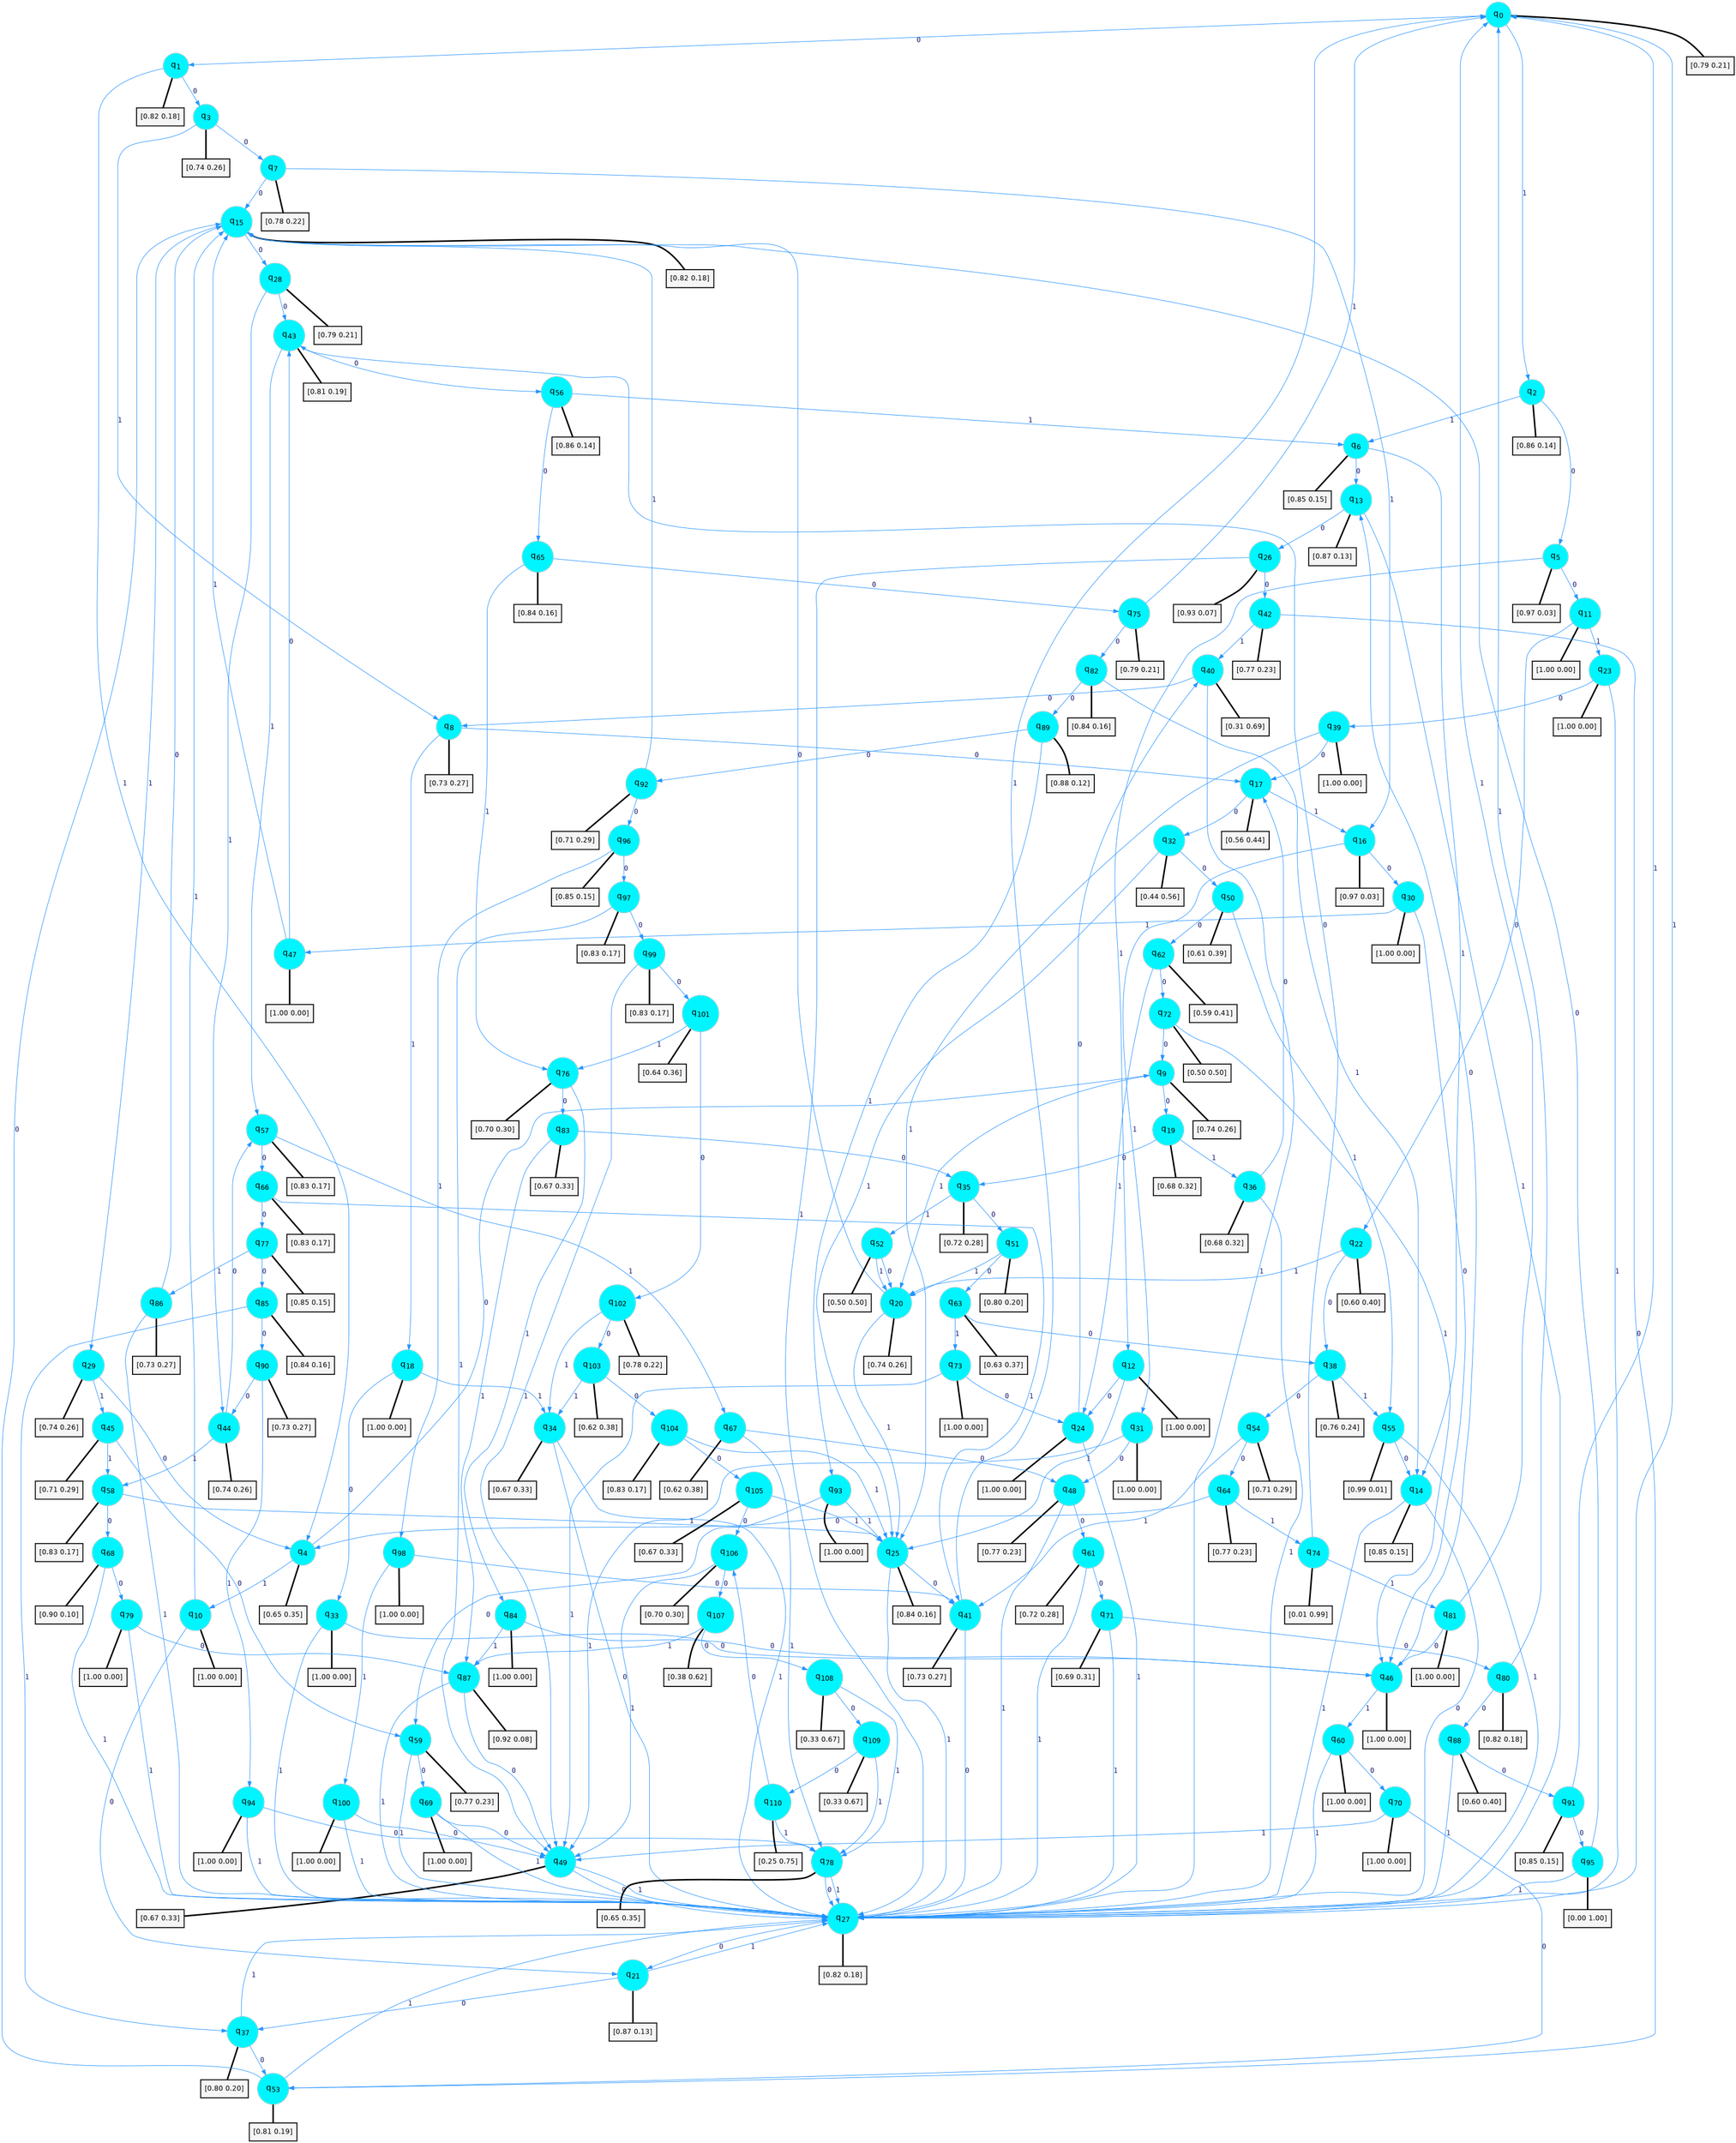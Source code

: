 digraph G {
graph [
bgcolor=transparent, dpi=300, rankdir=TD, size="40,25"];
node [
color=gray, fillcolor=turquoise1, fontcolor=black, fontname=Helvetica, fontsize=16, fontweight=bold, shape=circle, style=filled];
edge [
arrowsize=1, color=dodgerblue1, fontcolor=midnightblue, fontname=courier, fontweight=bold, penwidth=1, style=solid, weight=20];
0[label=<q<SUB>0</SUB>>];
1[label=<q<SUB>1</SUB>>];
2[label=<q<SUB>2</SUB>>];
3[label=<q<SUB>3</SUB>>];
4[label=<q<SUB>4</SUB>>];
5[label=<q<SUB>5</SUB>>];
6[label=<q<SUB>6</SUB>>];
7[label=<q<SUB>7</SUB>>];
8[label=<q<SUB>8</SUB>>];
9[label=<q<SUB>9</SUB>>];
10[label=<q<SUB>10</SUB>>];
11[label=<q<SUB>11</SUB>>];
12[label=<q<SUB>12</SUB>>];
13[label=<q<SUB>13</SUB>>];
14[label=<q<SUB>14</SUB>>];
15[label=<q<SUB>15</SUB>>];
16[label=<q<SUB>16</SUB>>];
17[label=<q<SUB>17</SUB>>];
18[label=<q<SUB>18</SUB>>];
19[label=<q<SUB>19</SUB>>];
20[label=<q<SUB>20</SUB>>];
21[label=<q<SUB>21</SUB>>];
22[label=<q<SUB>22</SUB>>];
23[label=<q<SUB>23</SUB>>];
24[label=<q<SUB>24</SUB>>];
25[label=<q<SUB>25</SUB>>];
26[label=<q<SUB>26</SUB>>];
27[label=<q<SUB>27</SUB>>];
28[label=<q<SUB>28</SUB>>];
29[label=<q<SUB>29</SUB>>];
30[label=<q<SUB>30</SUB>>];
31[label=<q<SUB>31</SUB>>];
32[label=<q<SUB>32</SUB>>];
33[label=<q<SUB>33</SUB>>];
34[label=<q<SUB>34</SUB>>];
35[label=<q<SUB>35</SUB>>];
36[label=<q<SUB>36</SUB>>];
37[label=<q<SUB>37</SUB>>];
38[label=<q<SUB>38</SUB>>];
39[label=<q<SUB>39</SUB>>];
40[label=<q<SUB>40</SUB>>];
41[label=<q<SUB>41</SUB>>];
42[label=<q<SUB>42</SUB>>];
43[label=<q<SUB>43</SUB>>];
44[label=<q<SUB>44</SUB>>];
45[label=<q<SUB>45</SUB>>];
46[label=<q<SUB>46</SUB>>];
47[label=<q<SUB>47</SUB>>];
48[label=<q<SUB>48</SUB>>];
49[label=<q<SUB>49</SUB>>];
50[label=<q<SUB>50</SUB>>];
51[label=<q<SUB>51</SUB>>];
52[label=<q<SUB>52</SUB>>];
53[label=<q<SUB>53</SUB>>];
54[label=<q<SUB>54</SUB>>];
55[label=<q<SUB>55</SUB>>];
56[label=<q<SUB>56</SUB>>];
57[label=<q<SUB>57</SUB>>];
58[label=<q<SUB>58</SUB>>];
59[label=<q<SUB>59</SUB>>];
60[label=<q<SUB>60</SUB>>];
61[label=<q<SUB>61</SUB>>];
62[label=<q<SUB>62</SUB>>];
63[label=<q<SUB>63</SUB>>];
64[label=<q<SUB>64</SUB>>];
65[label=<q<SUB>65</SUB>>];
66[label=<q<SUB>66</SUB>>];
67[label=<q<SUB>67</SUB>>];
68[label=<q<SUB>68</SUB>>];
69[label=<q<SUB>69</SUB>>];
70[label=<q<SUB>70</SUB>>];
71[label=<q<SUB>71</SUB>>];
72[label=<q<SUB>72</SUB>>];
73[label=<q<SUB>73</SUB>>];
74[label=<q<SUB>74</SUB>>];
75[label=<q<SUB>75</SUB>>];
76[label=<q<SUB>76</SUB>>];
77[label=<q<SUB>77</SUB>>];
78[label=<q<SUB>78</SUB>>];
79[label=<q<SUB>79</SUB>>];
80[label=<q<SUB>80</SUB>>];
81[label=<q<SUB>81</SUB>>];
82[label=<q<SUB>82</SUB>>];
83[label=<q<SUB>83</SUB>>];
84[label=<q<SUB>84</SUB>>];
85[label=<q<SUB>85</SUB>>];
86[label=<q<SUB>86</SUB>>];
87[label=<q<SUB>87</SUB>>];
88[label=<q<SUB>88</SUB>>];
89[label=<q<SUB>89</SUB>>];
90[label=<q<SUB>90</SUB>>];
91[label=<q<SUB>91</SUB>>];
92[label=<q<SUB>92</SUB>>];
93[label=<q<SUB>93</SUB>>];
94[label=<q<SUB>94</SUB>>];
95[label=<q<SUB>95</SUB>>];
96[label=<q<SUB>96</SUB>>];
97[label=<q<SUB>97</SUB>>];
98[label=<q<SUB>98</SUB>>];
99[label=<q<SUB>99</SUB>>];
100[label=<q<SUB>100</SUB>>];
101[label=<q<SUB>101</SUB>>];
102[label=<q<SUB>102</SUB>>];
103[label=<q<SUB>103</SUB>>];
104[label=<q<SUB>104</SUB>>];
105[label=<q<SUB>105</SUB>>];
106[label=<q<SUB>106</SUB>>];
107[label=<q<SUB>107</SUB>>];
108[label=<q<SUB>108</SUB>>];
109[label=<q<SUB>109</SUB>>];
110[label=<q<SUB>110</SUB>>];
111[label="[0.79 0.21]", shape=box,fontcolor=black, fontname=Helvetica, fontsize=14, penwidth=2, fillcolor=whitesmoke,color=black];
112[label="[0.82 0.18]", shape=box,fontcolor=black, fontname=Helvetica, fontsize=14, penwidth=2, fillcolor=whitesmoke,color=black];
113[label="[0.86 0.14]", shape=box,fontcolor=black, fontname=Helvetica, fontsize=14, penwidth=2, fillcolor=whitesmoke,color=black];
114[label="[0.74 0.26]", shape=box,fontcolor=black, fontname=Helvetica, fontsize=14, penwidth=2, fillcolor=whitesmoke,color=black];
115[label="[0.65 0.35]", shape=box,fontcolor=black, fontname=Helvetica, fontsize=14, penwidth=2, fillcolor=whitesmoke,color=black];
116[label="[0.97 0.03]", shape=box,fontcolor=black, fontname=Helvetica, fontsize=14, penwidth=2, fillcolor=whitesmoke,color=black];
117[label="[0.85 0.15]", shape=box,fontcolor=black, fontname=Helvetica, fontsize=14, penwidth=2, fillcolor=whitesmoke,color=black];
118[label="[0.78 0.22]", shape=box,fontcolor=black, fontname=Helvetica, fontsize=14, penwidth=2, fillcolor=whitesmoke,color=black];
119[label="[0.73 0.27]", shape=box,fontcolor=black, fontname=Helvetica, fontsize=14, penwidth=2, fillcolor=whitesmoke,color=black];
120[label="[0.74 0.26]", shape=box,fontcolor=black, fontname=Helvetica, fontsize=14, penwidth=2, fillcolor=whitesmoke,color=black];
121[label="[1.00 0.00]", shape=box,fontcolor=black, fontname=Helvetica, fontsize=14, penwidth=2, fillcolor=whitesmoke,color=black];
122[label="[1.00 0.00]", shape=box,fontcolor=black, fontname=Helvetica, fontsize=14, penwidth=2, fillcolor=whitesmoke,color=black];
123[label="[1.00 0.00]", shape=box,fontcolor=black, fontname=Helvetica, fontsize=14, penwidth=2, fillcolor=whitesmoke,color=black];
124[label="[0.87 0.13]", shape=box,fontcolor=black, fontname=Helvetica, fontsize=14, penwidth=2, fillcolor=whitesmoke,color=black];
125[label="[0.85 0.15]", shape=box,fontcolor=black, fontname=Helvetica, fontsize=14, penwidth=2, fillcolor=whitesmoke,color=black];
126[label="[0.82 0.18]", shape=box,fontcolor=black, fontname=Helvetica, fontsize=14, penwidth=2, fillcolor=whitesmoke,color=black];
127[label="[0.97 0.03]", shape=box,fontcolor=black, fontname=Helvetica, fontsize=14, penwidth=2, fillcolor=whitesmoke,color=black];
128[label="[0.56 0.44]", shape=box,fontcolor=black, fontname=Helvetica, fontsize=14, penwidth=2, fillcolor=whitesmoke,color=black];
129[label="[1.00 0.00]", shape=box,fontcolor=black, fontname=Helvetica, fontsize=14, penwidth=2, fillcolor=whitesmoke,color=black];
130[label="[0.68 0.32]", shape=box,fontcolor=black, fontname=Helvetica, fontsize=14, penwidth=2, fillcolor=whitesmoke,color=black];
131[label="[0.74 0.26]", shape=box,fontcolor=black, fontname=Helvetica, fontsize=14, penwidth=2, fillcolor=whitesmoke,color=black];
132[label="[0.87 0.13]", shape=box,fontcolor=black, fontname=Helvetica, fontsize=14, penwidth=2, fillcolor=whitesmoke,color=black];
133[label="[0.60 0.40]", shape=box,fontcolor=black, fontname=Helvetica, fontsize=14, penwidth=2, fillcolor=whitesmoke,color=black];
134[label="[1.00 0.00]", shape=box,fontcolor=black, fontname=Helvetica, fontsize=14, penwidth=2, fillcolor=whitesmoke,color=black];
135[label="[1.00 0.00]", shape=box,fontcolor=black, fontname=Helvetica, fontsize=14, penwidth=2, fillcolor=whitesmoke,color=black];
136[label="[0.84 0.16]", shape=box,fontcolor=black, fontname=Helvetica, fontsize=14, penwidth=2, fillcolor=whitesmoke,color=black];
137[label="[0.93 0.07]", shape=box,fontcolor=black, fontname=Helvetica, fontsize=14, penwidth=2, fillcolor=whitesmoke,color=black];
138[label="[0.82 0.18]", shape=box,fontcolor=black, fontname=Helvetica, fontsize=14, penwidth=2, fillcolor=whitesmoke,color=black];
139[label="[0.79 0.21]", shape=box,fontcolor=black, fontname=Helvetica, fontsize=14, penwidth=2, fillcolor=whitesmoke,color=black];
140[label="[0.74 0.26]", shape=box,fontcolor=black, fontname=Helvetica, fontsize=14, penwidth=2, fillcolor=whitesmoke,color=black];
141[label="[1.00 0.00]", shape=box,fontcolor=black, fontname=Helvetica, fontsize=14, penwidth=2, fillcolor=whitesmoke,color=black];
142[label="[1.00 0.00]", shape=box,fontcolor=black, fontname=Helvetica, fontsize=14, penwidth=2, fillcolor=whitesmoke,color=black];
143[label="[0.44 0.56]", shape=box,fontcolor=black, fontname=Helvetica, fontsize=14, penwidth=2, fillcolor=whitesmoke,color=black];
144[label="[1.00 0.00]", shape=box,fontcolor=black, fontname=Helvetica, fontsize=14, penwidth=2, fillcolor=whitesmoke,color=black];
145[label="[0.67 0.33]", shape=box,fontcolor=black, fontname=Helvetica, fontsize=14, penwidth=2, fillcolor=whitesmoke,color=black];
146[label="[0.72 0.28]", shape=box,fontcolor=black, fontname=Helvetica, fontsize=14, penwidth=2, fillcolor=whitesmoke,color=black];
147[label="[0.68 0.32]", shape=box,fontcolor=black, fontname=Helvetica, fontsize=14, penwidth=2, fillcolor=whitesmoke,color=black];
148[label="[0.80 0.20]", shape=box,fontcolor=black, fontname=Helvetica, fontsize=14, penwidth=2, fillcolor=whitesmoke,color=black];
149[label="[0.76 0.24]", shape=box,fontcolor=black, fontname=Helvetica, fontsize=14, penwidth=2, fillcolor=whitesmoke,color=black];
150[label="[1.00 0.00]", shape=box,fontcolor=black, fontname=Helvetica, fontsize=14, penwidth=2, fillcolor=whitesmoke,color=black];
151[label="[0.31 0.69]", shape=box,fontcolor=black, fontname=Helvetica, fontsize=14, penwidth=2, fillcolor=whitesmoke,color=black];
152[label="[0.73 0.27]", shape=box,fontcolor=black, fontname=Helvetica, fontsize=14, penwidth=2, fillcolor=whitesmoke,color=black];
153[label="[0.77 0.23]", shape=box,fontcolor=black, fontname=Helvetica, fontsize=14, penwidth=2, fillcolor=whitesmoke,color=black];
154[label="[0.81 0.19]", shape=box,fontcolor=black, fontname=Helvetica, fontsize=14, penwidth=2, fillcolor=whitesmoke,color=black];
155[label="[0.74 0.26]", shape=box,fontcolor=black, fontname=Helvetica, fontsize=14, penwidth=2, fillcolor=whitesmoke,color=black];
156[label="[0.71 0.29]", shape=box,fontcolor=black, fontname=Helvetica, fontsize=14, penwidth=2, fillcolor=whitesmoke,color=black];
157[label="[1.00 0.00]", shape=box,fontcolor=black, fontname=Helvetica, fontsize=14, penwidth=2, fillcolor=whitesmoke,color=black];
158[label="[1.00 0.00]", shape=box,fontcolor=black, fontname=Helvetica, fontsize=14, penwidth=2, fillcolor=whitesmoke,color=black];
159[label="[0.77 0.23]", shape=box,fontcolor=black, fontname=Helvetica, fontsize=14, penwidth=2, fillcolor=whitesmoke,color=black];
160[label="[0.67 0.33]", shape=box,fontcolor=black, fontname=Helvetica, fontsize=14, penwidth=2, fillcolor=whitesmoke,color=black];
161[label="[0.61 0.39]", shape=box,fontcolor=black, fontname=Helvetica, fontsize=14, penwidth=2, fillcolor=whitesmoke,color=black];
162[label="[0.80 0.20]", shape=box,fontcolor=black, fontname=Helvetica, fontsize=14, penwidth=2, fillcolor=whitesmoke,color=black];
163[label="[0.50 0.50]", shape=box,fontcolor=black, fontname=Helvetica, fontsize=14, penwidth=2, fillcolor=whitesmoke,color=black];
164[label="[0.81 0.19]", shape=box,fontcolor=black, fontname=Helvetica, fontsize=14, penwidth=2, fillcolor=whitesmoke,color=black];
165[label="[0.71 0.29]", shape=box,fontcolor=black, fontname=Helvetica, fontsize=14, penwidth=2, fillcolor=whitesmoke,color=black];
166[label="[0.99 0.01]", shape=box,fontcolor=black, fontname=Helvetica, fontsize=14, penwidth=2, fillcolor=whitesmoke,color=black];
167[label="[0.86 0.14]", shape=box,fontcolor=black, fontname=Helvetica, fontsize=14, penwidth=2, fillcolor=whitesmoke,color=black];
168[label="[0.83 0.17]", shape=box,fontcolor=black, fontname=Helvetica, fontsize=14, penwidth=2, fillcolor=whitesmoke,color=black];
169[label="[0.83 0.17]", shape=box,fontcolor=black, fontname=Helvetica, fontsize=14, penwidth=2, fillcolor=whitesmoke,color=black];
170[label="[0.77 0.23]", shape=box,fontcolor=black, fontname=Helvetica, fontsize=14, penwidth=2, fillcolor=whitesmoke,color=black];
171[label="[1.00 0.00]", shape=box,fontcolor=black, fontname=Helvetica, fontsize=14, penwidth=2, fillcolor=whitesmoke,color=black];
172[label="[0.72 0.28]", shape=box,fontcolor=black, fontname=Helvetica, fontsize=14, penwidth=2, fillcolor=whitesmoke,color=black];
173[label="[0.59 0.41]", shape=box,fontcolor=black, fontname=Helvetica, fontsize=14, penwidth=2, fillcolor=whitesmoke,color=black];
174[label="[0.63 0.37]", shape=box,fontcolor=black, fontname=Helvetica, fontsize=14, penwidth=2, fillcolor=whitesmoke,color=black];
175[label="[0.77 0.23]", shape=box,fontcolor=black, fontname=Helvetica, fontsize=14, penwidth=2, fillcolor=whitesmoke,color=black];
176[label="[0.84 0.16]", shape=box,fontcolor=black, fontname=Helvetica, fontsize=14, penwidth=2, fillcolor=whitesmoke,color=black];
177[label="[0.83 0.17]", shape=box,fontcolor=black, fontname=Helvetica, fontsize=14, penwidth=2, fillcolor=whitesmoke,color=black];
178[label="[0.62 0.38]", shape=box,fontcolor=black, fontname=Helvetica, fontsize=14, penwidth=2, fillcolor=whitesmoke,color=black];
179[label="[0.90 0.10]", shape=box,fontcolor=black, fontname=Helvetica, fontsize=14, penwidth=2, fillcolor=whitesmoke,color=black];
180[label="[1.00 0.00]", shape=box,fontcolor=black, fontname=Helvetica, fontsize=14, penwidth=2, fillcolor=whitesmoke,color=black];
181[label="[1.00 0.00]", shape=box,fontcolor=black, fontname=Helvetica, fontsize=14, penwidth=2, fillcolor=whitesmoke,color=black];
182[label="[0.69 0.31]", shape=box,fontcolor=black, fontname=Helvetica, fontsize=14, penwidth=2, fillcolor=whitesmoke,color=black];
183[label="[0.50 0.50]", shape=box,fontcolor=black, fontname=Helvetica, fontsize=14, penwidth=2, fillcolor=whitesmoke,color=black];
184[label="[1.00 0.00]", shape=box,fontcolor=black, fontname=Helvetica, fontsize=14, penwidth=2, fillcolor=whitesmoke,color=black];
185[label="[0.01 0.99]", shape=box,fontcolor=black, fontname=Helvetica, fontsize=14, penwidth=2, fillcolor=whitesmoke,color=black];
186[label="[0.79 0.21]", shape=box,fontcolor=black, fontname=Helvetica, fontsize=14, penwidth=2, fillcolor=whitesmoke,color=black];
187[label="[0.70 0.30]", shape=box,fontcolor=black, fontname=Helvetica, fontsize=14, penwidth=2, fillcolor=whitesmoke,color=black];
188[label="[0.85 0.15]", shape=box,fontcolor=black, fontname=Helvetica, fontsize=14, penwidth=2, fillcolor=whitesmoke,color=black];
189[label="[0.65 0.35]", shape=box,fontcolor=black, fontname=Helvetica, fontsize=14, penwidth=2, fillcolor=whitesmoke,color=black];
190[label="[1.00 0.00]", shape=box,fontcolor=black, fontname=Helvetica, fontsize=14, penwidth=2, fillcolor=whitesmoke,color=black];
191[label="[0.82 0.18]", shape=box,fontcolor=black, fontname=Helvetica, fontsize=14, penwidth=2, fillcolor=whitesmoke,color=black];
192[label="[1.00 0.00]", shape=box,fontcolor=black, fontname=Helvetica, fontsize=14, penwidth=2, fillcolor=whitesmoke,color=black];
193[label="[0.84 0.16]", shape=box,fontcolor=black, fontname=Helvetica, fontsize=14, penwidth=2, fillcolor=whitesmoke,color=black];
194[label="[0.67 0.33]", shape=box,fontcolor=black, fontname=Helvetica, fontsize=14, penwidth=2, fillcolor=whitesmoke,color=black];
195[label="[1.00 0.00]", shape=box,fontcolor=black, fontname=Helvetica, fontsize=14, penwidth=2, fillcolor=whitesmoke,color=black];
196[label="[0.84 0.16]", shape=box,fontcolor=black, fontname=Helvetica, fontsize=14, penwidth=2, fillcolor=whitesmoke,color=black];
197[label="[0.73 0.27]", shape=box,fontcolor=black, fontname=Helvetica, fontsize=14, penwidth=2, fillcolor=whitesmoke,color=black];
198[label="[0.92 0.08]", shape=box,fontcolor=black, fontname=Helvetica, fontsize=14, penwidth=2, fillcolor=whitesmoke,color=black];
199[label="[0.60 0.40]", shape=box,fontcolor=black, fontname=Helvetica, fontsize=14, penwidth=2, fillcolor=whitesmoke,color=black];
200[label="[0.88 0.12]", shape=box,fontcolor=black, fontname=Helvetica, fontsize=14, penwidth=2, fillcolor=whitesmoke,color=black];
201[label="[0.73 0.27]", shape=box,fontcolor=black, fontname=Helvetica, fontsize=14, penwidth=2, fillcolor=whitesmoke,color=black];
202[label="[0.85 0.15]", shape=box,fontcolor=black, fontname=Helvetica, fontsize=14, penwidth=2, fillcolor=whitesmoke,color=black];
203[label="[0.71 0.29]", shape=box,fontcolor=black, fontname=Helvetica, fontsize=14, penwidth=2, fillcolor=whitesmoke,color=black];
204[label="[1.00 0.00]", shape=box,fontcolor=black, fontname=Helvetica, fontsize=14, penwidth=2, fillcolor=whitesmoke,color=black];
205[label="[1.00 0.00]", shape=box,fontcolor=black, fontname=Helvetica, fontsize=14, penwidth=2, fillcolor=whitesmoke,color=black];
206[label="[0.00 1.00]", shape=box,fontcolor=black, fontname=Helvetica, fontsize=14, penwidth=2, fillcolor=whitesmoke,color=black];
207[label="[0.85 0.15]", shape=box,fontcolor=black, fontname=Helvetica, fontsize=14, penwidth=2, fillcolor=whitesmoke,color=black];
208[label="[0.83 0.17]", shape=box,fontcolor=black, fontname=Helvetica, fontsize=14, penwidth=2, fillcolor=whitesmoke,color=black];
209[label="[1.00 0.00]", shape=box,fontcolor=black, fontname=Helvetica, fontsize=14, penwidth=2, fillcolor=whitesmoke,color=black];
210[label="[0.83 0.17]", shape=box,fontcolor=black, fontname=Helvetica, fontsize=14, penwidth=2, fillcolor=whitesmoke,color=black];
211[label="[1.00 0.00]", shape=box,fontcolor=black, fontname=Helvetica, fontsize=14, penwidth=2, fillcolor=whitesmoke,color=black];
212[label="[0.64 0.36]", shape=box,fontcolor=black, fontname=Helvetica, fontsize=14, penwidth=2, fillcolor=whitesmoke,color=black];
213[label="[0.78 0.22]", shape=box,fontcolor=black, fontname=Helvetica, fontsize=14, penwidth=2, fillcolor=whitesmoke,color=black];
214[label="[0.62 0.38]", shape=box,fontcolor=black, fontname=Helvetica, fontsize=14, penwidth=2, fillcolor=whitesmoke,color=black];
215[label="[0.83 0.17]", shape=box,fontcolor=black, fontname=Helvetica, fontsize=14, penwidth=2, fillcolor=whitesmoke,color=black];
216[label="[0.67 0.33]", shape=box,fontcolor=black, fontname=Helvetica, fontsize=14, penwidth=2, fillcolor=whitesmoke,color=black];
217[label="[0.70 0.30]", shape=box,fontcolor=black, fontname=Helvetica, fontsize=14, penwidth=2, fillcolor=whitesmoke,color=black];
218[label="[0.38 0.62]", shape=box,fontcolor=black, fontname=Helvetica, fontsize=14, penwidth=2, fillcolor=whitesmoke,color=black];
219[label="[0.33 0.67]", shape=box,fontcolor=black, fontname=Helvetica, fontsize=14, penwidth=2, fillcolor=whitesmoke,color=black];
220[label="[0.33 0.67]", shape=box,fontcolor=black, fontname=Helvetica, fontsize=14, penwidth=2, fillcolor=whitesmoke,color=black];
221[label="[0.25 0.75]", shape=box,fontcolor=black, fontname=Helvetica, fontsize=14, penwidth=2, fillcolor=whitesmoke,color=black];
0->1 [label=0];
0->2 [label=1];
0->111 [arrowhead=none, penwidth=3,color=black];
1->3 [label=0];
1->4 [label=1];
1->112 [arrowhead=none, penwidth=3,color=black];
2->5 [label=0];
2->6 [label=1];
2->113 [arrowhead=none, penwidth=3,color=black];
3->7 [label=0];
3->8 [label=1];
3->114 [arrowhead=none, penwidth=3,color=black];
4->9 [label=0];
4->10 [label=1];
4->115 [arrowhead=none, penwidth=3,color=black];
5->11 [label=0];
5->12 [label=1];
5->116 [arrowhead=none, penwidth=3,color=black];
6->13 [label=0];
6->14 [label=1];
6->117 [arrowhead=none, penwidth=3,color=black];
7->15 [label=0];
7->16 [label=1];
7->118 [arrowhead=none, penwidth=3,color=black];
8->17 [label=0];
8->18 [label=1];
8->119 [arrowhead=none, penwidth=3,color=black];
9->19 [label=0];
9->20 [label=1];
9->120 [arrowhead=none, penwidth=3,color=black];
10->21 [label=0];
10->15 [label=1];
10->121 [arrowhead=none, penwidth=3,color=black];
11->22 [label=0];
11->23 [label=1];
11->122 [arrowhead=none, penwidth=3,color=black];
12->24 [label=0];
12->25 [label=1];
12->123 [arrowhead=none, penwidth=3,color=black];
13->26 [label=0];
13->27 [label=1];
13->124 [arrowhead=none, penwidth=3,color=black];
14->27 [label=0];
14->27 [label=1];
14->125 [arrowhead=none, penwidth=3,color=black];
15->28 [label=0];
15->29 [label=1];
15->126 [arrowhead=none, penwidth=3,color=black];
16->30 [label=0];
16->31 [label=1];
16->127 [arrowhead=none, penwidth=3,color=black];
17->32 [label=0];
17->16 [label=1];
17->128 [arrowhead=none, penwidth=3,color=black];
18->33 [label=0];
18->34 [label=1];
18->129 [arrowhead=none, penwidth=3,color=black];
19->35 [label=0];
19->36 [label=1];
19->130 [arrowhead=none, penwidth=3,color=black];
20->15 [label=0];
20->25 [label=1];
20->131 [arrowhead=none, penwidth=3,color=black];
21->37 [label=0];
21->27 [label=1];
21->132 [arrowhead=none, penwidth=3,color=black];
22->38 [label=0];
22->20 [label=1];
22->133 [arrowhead=none, penwidth=3,color=black];
23->39 [label=0];
23->27 [label=1];
23->134 [arrowhead=none, penwidth=3,color=black];
24->40 [label=0];
24->27 [label=1];
24->135 [arrowhead=none, penwidth=3,color=black];
25->41 [label=0];
25->27 [label=1];
25->136 [arrowhead=none, penwidth=3,color=black];
26->42 [label=0];
26->27 [label=1];
26->137 [arrowhead=none, penwidth=3,color=black];
27->21 [label=0];
27->0 [label=1];
27->138 [arrowhead=none, penwidth=3,color=black];
28->43 [label=0];
28->44 [label=1];
28->139 [arrowhead=none, penwidth=3,color=black];
29->4 [label=0];
29->45 [label=1];
29->140 [arrowhead=none, penwidth=3,color=black];
30->46 [label=0];
30->47 [label=1];
30->141 [arrowhead=none, penwidth=3,color=black];
31->48 [label=0];
31->49 [label=1];
31->142 [arrowhead=none, penwidth=3,color=black];
32->50 [label=0];
32->25 [label=1];
32->143 [arrowhead=none, penwidth=3,color=black];
33->46 [label=0];
33->27 [label=1];
33->144 [arrowhead=none, penwidth=3,color=black];
34->27 [label=0];
34->27 [label=1];
34->145 [arrowhead=none, penwidth=3,color=black];
35->51 [label=0];
35->52 [label=1];
35->146 [arrowhead=none, penwidth=3,color=black];
36->17 [label=0];
36->27 [label=1];
36->147 [arrowhead=none, penwidth=3,color=black];
37->53 [label=0];
37->27 [label=1];
37->148 [arrowhead=none, penwidth=3,color=black];
38->54 [label=0];
38->55 [label=1];
38->149 [arrowhead=none, penwidth=3,color=black];
39->17 [label=0];
39->25 [label=1];
39->150 [arrowhead=none, penwidth=3,color=black];
40->8 [label=0];
40->27 [label=1];
40->151 [arrowhead=none, penwidth=3,color=black];
41->27 [label=0];
41->0 [label=1];
41->152 [arrowhead=none, penwidth=3,color=black];
42->53 [label=0];
42->40 [label=1];
42->153 [arrowhead=none, penwidth=3,color=black];
43->56 [label=0];
43->57 [label=1];
43->154 [arrowhead=none, penwidth=3,color=black];
44->57 [label=0];
44->58 [label=1];
44->155 [arrowhead=none, penwidth=3,color=black];
45->59 [label=0];
45->58 [label=1];
45->156 [arrowhead=none, penwidth=3,color=black];
46->13 [label=0];
46->60 [label=1];
46->157 [arrowhead=none, penwidth=3,color=black];
47->43 [label=0];
47->15 [label=1];
47->158 [arrowhead=none, penwidth=3,color=black];
48->61 [label=0];
48->27 [label=1];
48->159 [arrowhead=none, penwidth=3,color=black];
49->27 [label=0];
49->27 [label=1];
49->160 [arrowhead=none, penwidth=3,color=black];
50->62 [label=0];
50->55 [label=1];
50->161 [arrowhead=none, penwidth=3,color=black];
51->63 [label=0];
51->20 [label=1];
51->162 [arrowhead=none, penwidth=3,color=black];
52->20 [label=0];
52->20 [label=1];
52->163 [arrowhead=none, penwidth=3,color=black];
53->15 [label=0];
53->27 [label=1];
53->164 [arrowhead=none, penwidth=3,color=black];
54->64 [label=0];
54->41 [label=1];
54->165 [arrowhead=none, penwidth=3,color=black];
55->14 [label=0];
55->27 [label=1];
55->166 [arrowhead=none, penwidth=3,color=black];
56->65 [label=0];
56->6 [label=1];
56->167 [arrowhead=none, penwidth=3,color=black];
57->66 [label=0];
57->67 [label=1];
57->168 [arrowhead=none, penwidth=3,color=black];
58->68 [label=0];
58->25 [label=1];
58->169 [arrowhead=none, penwidth=3,color=black];
59->69 [label=0];
59->27 [label=1];
59->170 [arrowhead=none, penwidth=3,color=black];
60->70 [label=0];
60->27 [label=1];
60->171 [arrowhead=none, penwidth=3,color=black];
61->71 [label=0];
61->27 [label=1];
61->172 [arrowhead=none, penwidth=3,color=black];
62->72 [label=0];
62->24 [label=1];
62->173 [arrowhead=none, penwidth=3,color=black];
63->38 [label=0];
63->73 [label=1];
63->174 [arrowhead=none, penwidth=3,color=black];
64->4 [label=0];
64->74 [label=1];
64->175 [arrowhead=none, penwidth=3,color=black];
65->75 [label=0];
65->76 [label=1];
65->176 [arrowhead=none, penwidth=3,color=black];
66->77 [label=0];
66->41 [label=1];
66->177 [arrowhead=none, penwidth=3,color=black];
67->48 [label=0];
67->78 [label=1];
67->178 [arrowhead=none, penwidth=3,color=black];
68->79 [label=0];
68->27 [label=1];
68->179 [arrowhead=none, penwidth=3,color=black];
69->49 [label=0];
69->27 [label=1];
69->180 [arrowhead=none, penwidth=3,color=black];
70->53 [label=0];
70->49 [label=1];
70->181 [arrowhead=none, penwidth=3,color=black];
71->80 [label=0];
71->27 [label=1];
71->182 [arrowhead=none, penwidth=3,color=black];
72->9 [label=0];
72->46 [label=1];
72->183 [arrowhead=none, penwidth=3,color=black];
73->24 [label=0];
73->49 [label=1];
73->184 [arrowhead=none, penwidth=3,color=black];
74->43 [label=0];
74->81 [label=1];
74->185 [arrowhead=none, penwidth=3,color=black];
75->82 [label=0];
75->0 [label=1];
75->186 [arrowhead=none, penwidth=3,color=black];
76->83 [label=0];
76->84 [label=1];
76->187 [arrowhead=none, penwidth=3,color=black];
77->85 [label=0];
77->86 [label=1];
77->188 [arrowhead=none, penwidth=3,color=black];
78->27 [label=0];
78->27 [label=1];
78->189 [arrowhead=none, penwidth=3,color=black];
79->87 [label=0];
79->27 [label=1];
79->190 [arrowhead=none, penwidth=3,color=black];
80->88 [label=0];
80->0 [label=1];
80->191 [arrowhead=none, penwidth=3,color=black];
81->46 [label=0];
81->0 [label=1];
81->192 [arrowhead=none, penwidth=3,color=black];
82->89 [label=0];
82->14 [label=1];
82->193 [arrowhead=none, penwidth=3,color=black];
83->35 [label=0];
83->87 [label=1];
83->194 [arrowhead=none, penwidth=3,color=black];
84->46 [label=0];
84->87 [label=1];
84->195 [arrowhead=none, penwidth=3,color=black];
85->90 [label=0];
85->37 [label=1];
85->196 [arrowhead=none, penwidth=3,color=black];
86->15 [label=0];
86->27 [label=1];
86->197 [arrowhead=none, penwidth=3,color=black];
87->49 [label=0];
87->27 [label=1];
87->198 [arrowhead=none, penwidth=3,color=black];
88->91 [label=0];
88->27 [label=1];
88->199 [arrowhead=none, penwidth=3,color=black];
89->92 [label=0];
89->93 [label=1];
89->200 [arrowhead=none, penwidth=3,color=black];
90->44 [label=0];
90->94 [label=1];
90->201 [arrowhead=none, penwidth=3,color=black];
91->95 [label=0];
91->0 [label=1];
91->202 [arrowhead=none, penwidth=3,color=black];
92->96 [label=0];
92->15 [label=1];
92->203 [arrowhead=none, penwidth=3,color=black];
93->59 [label=0];
93->25 [label=1];
93->204 [arrowhead=none, penwidth=3,color=black];
94->78 [label=0];
94->27 [label=1];
94->205 [arrowhead=none, penwidth=3,color=black];
95->15 [label=0];
95->27 [label=1];
95->206 [arrowhead=none, penwidth=3,color=black];
96->97 [label=0];
96->98 [label=1];
96->207 [arrowhead=none, penwidth=3,color=black];
97->99 [label=0];
97->49 [label=1];
97->208 [arrowhead=none, penwidth=3,color=black];
98->41 [label=0];
98->100 [label=1];
98->209 [arrowhead=none, penwidth=3,color=black];
99->101 [label=0];
99->49 [label=1];
99->210 [arrowhead=none, penwidth=3,color=black];
100->49 [label=0];
100->27 [label=1];
100->211 [arrowhead=none, penwidth=3,color=black];
101->102 [label=0];
101->76 [label=1];
101->212 [arrowhead=none, penwidth=3,color=black];
102->103 [label=0];
102->34 [label=1];
102->213 [arrowhead=none, penwidth=3,color=black];
103->104 [label=0];
103->34 [label=1];
103->214 [arrowhead=none, penwidth=3,color=black];
104->105 [label=0];
104->25 [label=1];
104->215 [arrowhead=none, penwidth=3,color=black];
105->106 [label=0];
105->25 [label=1];
105->216 [arrowhead=none, penwidth=3,color=black];
106->107 [label=0];
106->49 [label=1];
106->217 [arrowhead=none, penwidth=3,color=black];
107->108 [label=0];
107->87 [label=1];
107->218 [arrowhead=none, penwidth=3,color=black];
108->109 [label=0];
108->78 [label=1];
108->219 [arrowhead=none, penwidth=3,color=black];
109->110 [label=0];
109->78 [label=1];
109->220 [arrowhead=none, penwidth=3,color=black];
110->106 [label=0];
110->78 [label=1];
110->221 [arrowhead=none, penwidth=3,color=black];
}

